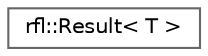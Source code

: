digraph "类继承关系图"
{
 // LATEX_PDF_SIZE
  bgcolor="transparent";
  edge [fontname=Helvetica,fontsize=10,labelfontname=Helvetica,labelfontsize=10];
  node [fontname=Helvetica,fontsize=10,shape=box,height=0.2,width=0.4];
  rankdir="LR";
  Node0 [id="Node000000",label="rfl::Result\< T \>",height=0.2,width=0.4,color="grey40", fillcolor="white", style="filled",URL="$classrfl_1_1_result.html",tooltip="The Result class is used for monadic error handling."];
}
